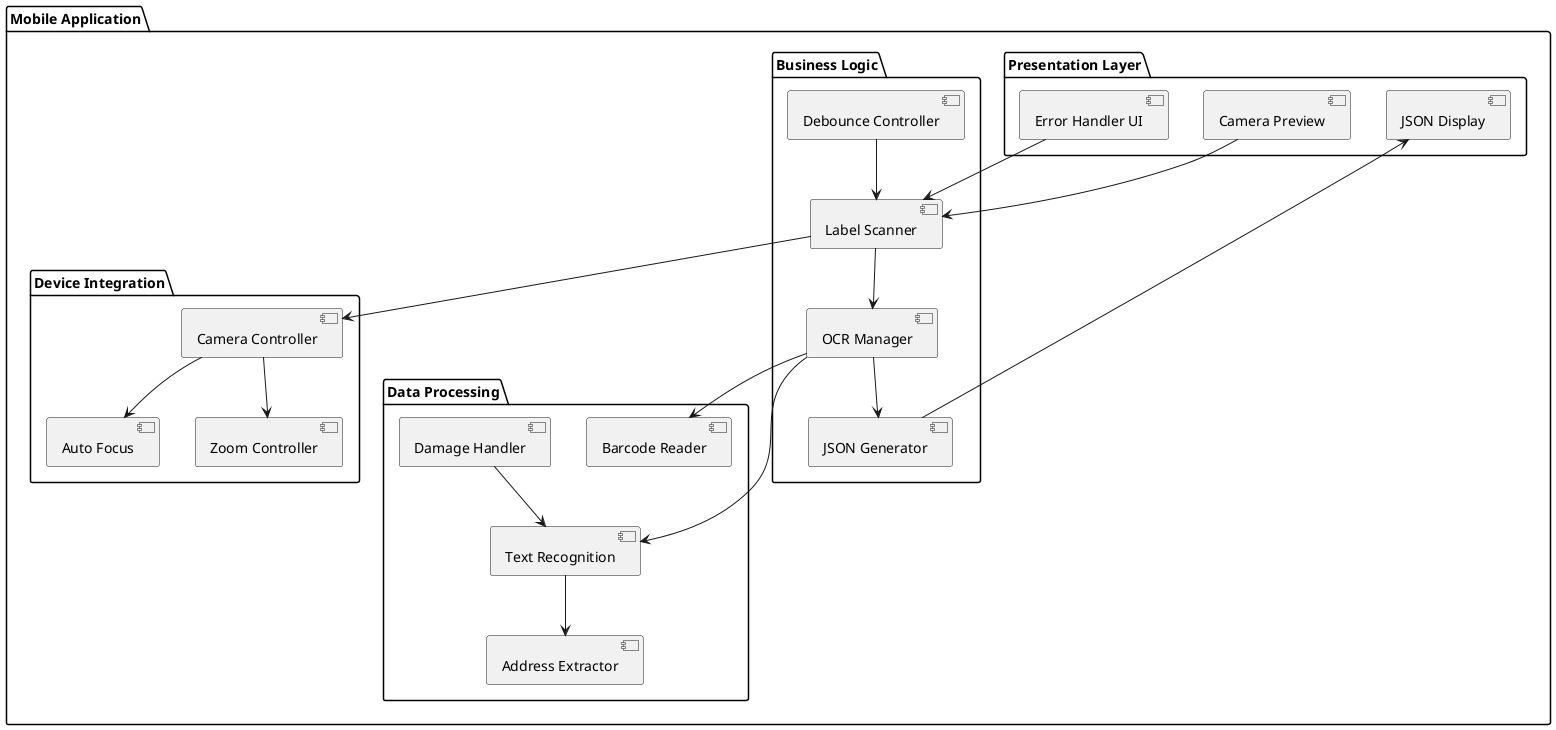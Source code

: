 @startuml CanadaPostOCR

skinparam componentStyle uml2
skinparam backgroundColor white

package "Mobile Application" {
    package "Presentation Layer" {
        [Camera Preview] as CP
        [JSON Display] as JD
        [Error Handler UI] as EH
    }

    package "Business Logic" {
        [Label Scanner] as LS
        [OCR Manager] as OCR
        [Debounce Controller] as DC
        [JSON Generator] as JG
    }

    package "Data Processing" {
        [Text Recognition] as TR
        [Barcode Reader] as BR
        [Address Extractor] as AE
        [Damage Handler] as DH
    }

    package "Device Integration" {
        [Camera Controller] as CC
        [Auto Focus] as AF
        [Zoom Controller] as ZC
    }
}

' Define Relationships
CP --> LS
LS --> OCR
OCR --> TR
OCR --> BR
TR --> AE
DH --> TR
DC --> LS
LS --> CC
CC --> AF
CC --> ZC
OCR --> JG
JG --> JD
EH --> LS

@enduml

